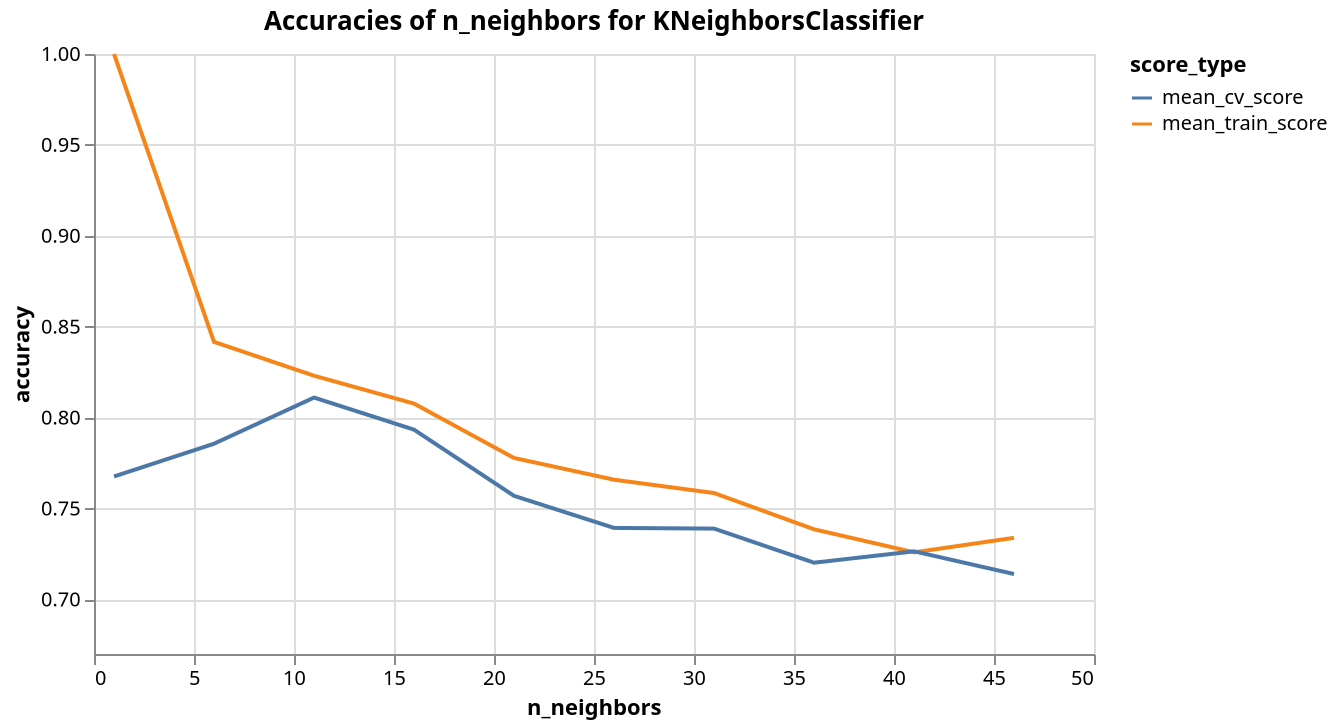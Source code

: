 {
  "config": {
    "view": {
      "continuousWidth": 400,
      "continuousHeight": 300
    }
  },
  "data": {
    "name": "data-0a30ebbeafb719cb7f4a23a7432da33a"
  },
  "mark": "line",
  "encoding": {
    "color": {
      "type": "nominal",
      "field": "score_type"
    },
    "x": {
      "type": "quantitative",
      "field": "n_neighbors"
    },
    "y": {
      "type": "quantitative",
      "field": "accuracy",
      "scale": {
        "domain": [
          0.67,
          1.0
        ]
      }
    }
  },
  "height": 300,
  "title": "Accuracies of n_neighbors for KNeighborsClassifier",
  "width": 500,
  "$schema": "https://vega.github.io/schema/vega-lite/v5.json",
  "datasets": {
    "data-0a30ebbeafb719cb7f4a23a7432da33a": [
      {
        "n_neighbors": 1,
        "score_type": "mean_train_score",
        "accuracy": 1.0
      },
      {
        "n_neighbors": 6,
        "score_type": "mean_train_score",
        "accuracy": 0.8416600441501103
      },
      {
        "n_neighbors": 11,
        "score_type": "mean_train_score",
        "accuracy": 0.8230507726269316
      },
      {
        "n_neighbors": 16,
        "score_type": "mean_train_score",
        "accuracy": 0.8077262693156733
      },
      {
        "n_neighbors": 21,
        "score_type": "mean_train_score",
        "accuracy": 0.7778101545253863
      },
      {
        "n_neighbors": 26,
        "score_type": "mean_train_score",
        "accuracy": 0.7658543046357617
      },
      {
        "n_neighbors": 31,
        "score_type": "mean_train_score",
        "accuracy": 0.7585253863134657
      },
      {
        "n_neighbors": 36,
        "score_type": "mean_train_score",
        "accuracy": 0.7385827814569536
      },
      {
        "n_neighbors": 41,
        "score_type": "mean_train_score",
        "accuracy": 0.7259116997792494
      },
      {
        "n_neighbors": 46,
        "score_type": "mean_train_score",
        "accuracy": 0.7339161147902871
      },
      {
        "n_neighbors": 1,
        "score_type": "mean_cv_score",
        "accuracy": 0.7676470588235293
      },
      {
        "n_neighbors": 6,
        "score_type": "mean_cv_score",
        "accuracy": 0.7856617647058823
      },
      {
        "n_neighbors": 11,
        "score_type": "mean_cv_score",
        "accuracy": 0.8110294117647058
      },
      {
        "n_neighbors": 16,
        "score_type": "mean_cv_score",
        "accuracy": 0.7933823529411764
      },
      {
        "n_neighbors": 21,
        "score_type": "mean_cv_score",
        "accuracy": 0.7569852941176471
      },
      {
        "n_neighbors": 26,
        "score_type": "mean_cv_score",
        "accuracy": 0.7393382352941177
      },
      {
        "n_neighbors": 31,
        "score_type": "mean_cv_score",
        "accuracy": 0.7389705882352942
      },
      {
        "n_neighbors": 36,
        "score_type": "mean_cv_score",
        "accuracy": 0.7202205882352942
      },
      {
        "n_neighbors": 41,
        "score_type": "mean_cv_score",
        "accuracy": 0.7264705882352942
      },
      {
        "n_neighbors": 46,
        "score_type": "mean_cv_score",
        "accuracy": 0.7139705882352942
      }
    ]
  }
}
